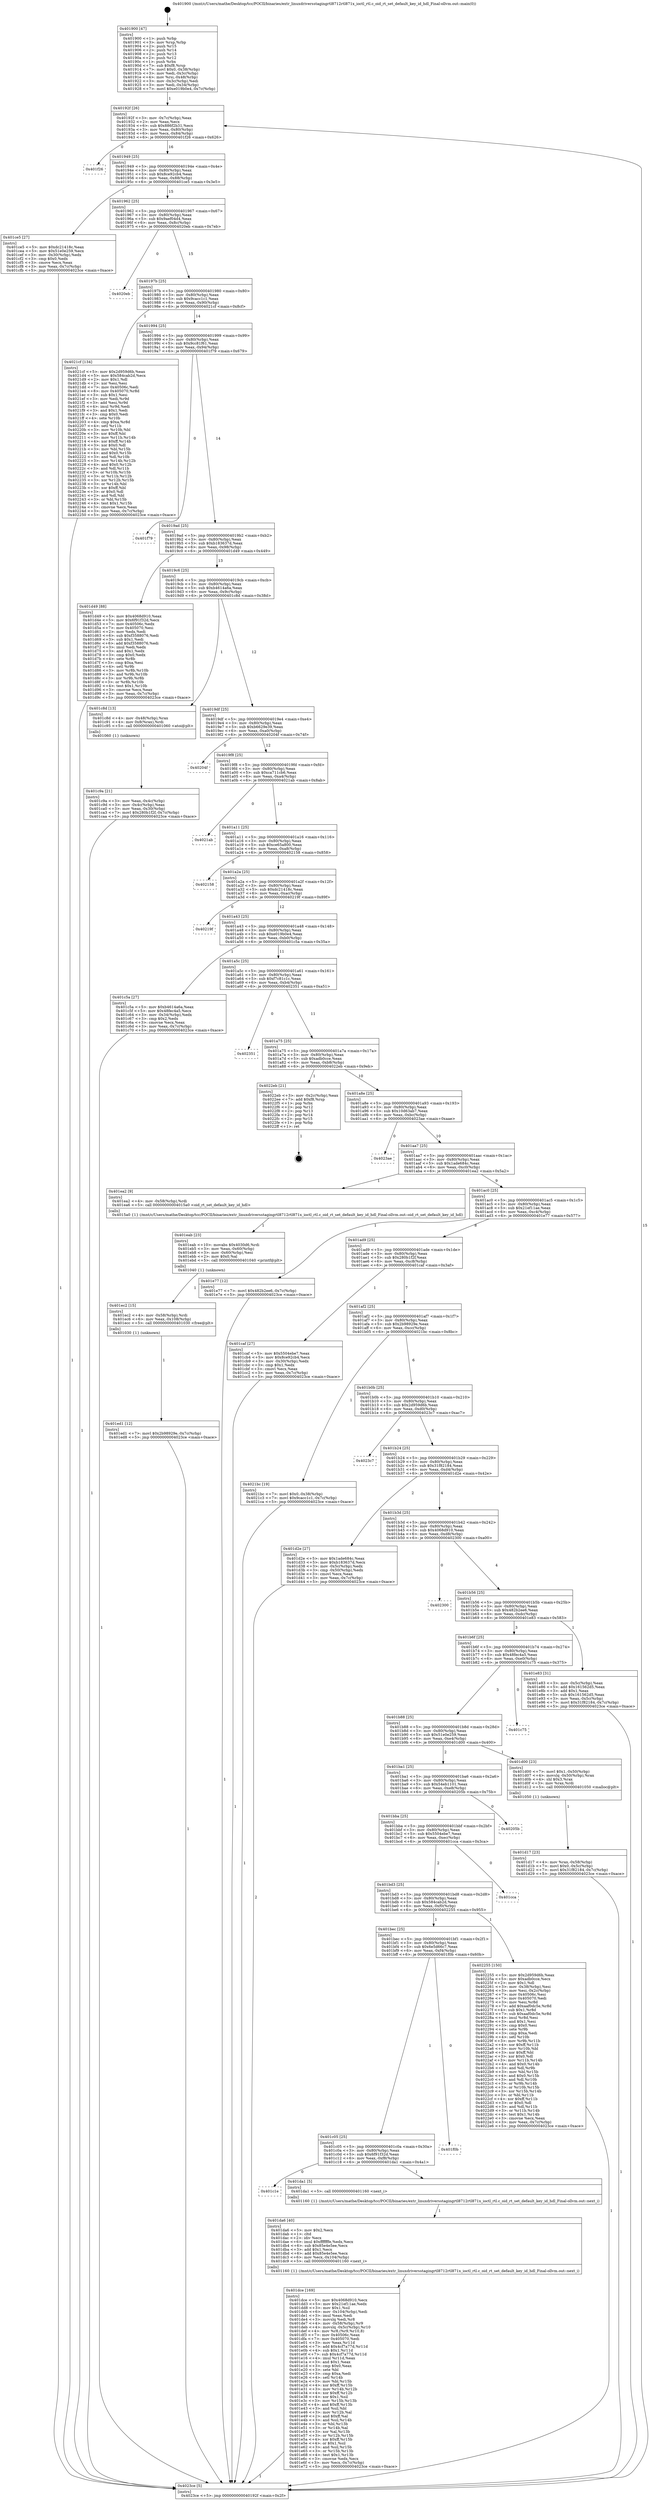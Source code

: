 digraph "0x401900" {
  label = "0x401900 (/mnt/c/Users/mathe/Desktop/tcc/POCII/binaries/extr_linuxdriversstagingrtl8712rtl871x_ioctl_rtl.c_oid_rt_set_default_key_id_hdl_Final-ollvm.out::main(0))"
  labelloc = "t"
  node[shape=record]

  Entry [label="",width=0.3,height=0.3,shape=circle,fillcolor=black,style=filled]
  "0x40192f" [label="{
     0x40192f [26]\l
     | [instrs]\l
     &nbsp;&nbsp;0x40192f \<+3\>: mov -0x7c(%rbp),%eax\l
     &nbsp;&nbsp;0x401932 \<+2\>: mov %eax,%ecx\l
     &nbsp;&nbsp;0x401934 \<+6\>: sub $0x886f2b31,%ecx\l
     &nbsp;&nbsp;0x40193a \<+3\>: mov %eax,-0x80(%rbp)\l
     &nbsp;&nbsp;0x40193d \<+6\>: mov %ecx,-0x84(%rbp)\l
     &nbsp;&nbsp;0x401943 \<+6\>: je 0000000000401f26 \<main+0x626\>\l
  }"]
  "0x401f26" [label="{
     0x401f26\l
  }", style=dashed]
  "0x401949" [label="{
     0x401949 [25]\l
     | [instrs]\l
     &nbsp;&nbsp;0x401949 \<+5\>: jmp 000000000040194e \<main+0x4e\>\l
     &nbsp;&nbsp;0x40194e \<+3\>: mov -0x80(%rbp),%eax\l
     &nbsp;&nbsp;0x401951 \<+5\>: sub $0x8ce92cb4,%eax\l
     &nbsp;&nbsp;0x401956 \<+6\>: mov %eax,-0x88(%rbp)\l
     &nbsp;&nbsp;0x40195c \<+6\>: je 0000000000401ce5 \<main+0x3e5\>\l
  }"]
  Exit [label="",width=0.3,height=0.3,shape=circle,fillcolor=black,style=filled,peripheries=2]
  "0x401ce5" [label="{
     0x401ce5 [27]\l
     | [instrs]\l
     &nbsp;&nbsp;0x401ce5 \<+5\>: mov $0xdc21418c,%eax\l
     &nbsp;&nbsp;0x401cea \<+5\>: mov $0x51e0e259,%ecx\l
     &nbsp;&nbsp;0x401cef \<+3\>: mov -0x30(%rbp),%edx\l
     &nbsp;&nbsp;0x401cf2 \<+3\>: cmp $0x0,%edx\l
     &nbsp;&nbsp;0x401cf5 \<+3\>: cmove %ecx,%eax\l
     &nbsp;&nbsp;0x401cf8 \<+3\>: mov %eax,-0x7c(%rbp)\l
     &nbsp;&nbsp;0x401cfb \<+5\>: jmp 00000000004023ce \<main+0xace\>\l
  }"]
  "0x401962" [label="{
     0x401962 [25]\l
     | [instrs]\l
     &nbsp;&nbsp;0x401962 \<+5\>: jmp 0000000000401967 \<main+0x67\>\l
     &nbsp;&nbsp;0x401967 \<+3\>: mov -0x80(%rbp),%eax\l
     &nbsp;&nbsp;0x40196a \<+5\>: sub $0x9aef04d4,%eax\l
     &nbsp;&nbsp;0x40196f \<+6\>: mov %eax,-0x8c(%rbp)\l
     &nbsp;&nbsp;0x401975 \<+6\>: je 00000000004020eb \<main+0x7eb\>\l
  }"]
  "0x401ed1" [label="{
     0x401ed1 [12]\l
     | [instrs]\l
     &nbsp;&nbsp;0x401ed1 \<+7\>: movl $0x2b98929e,-0x7c(%rbp)\l
     &nbsp;&nbsp;0x401ed8 \<+5\>: jmp 00000000004023ce \<main+0xace\>\l
  }"]
  "0x4020eb" [label="{
     0x4020eb\l
  }", style=dashed]
  "0x40197b" [label="{
     0x40197b [25]\l
     | [instrs]\l
     &nbsp;&nbsp;0x40197b \<+5\>: jmp 0000000000401980 \<main+0x80\>\l
     &nbsp;&nbsp;0x401980 \<+3\>: mov -0x80(%rbp),%eax\l
     &nbsp;&nbsp;0x401983 \<+5\>: sub $0x9cacc1c1,%eax\l
     &nbsp;&nbsp;0x401988 \<+6\>: mov %eax,-0x90(%rbp)\l
     &nbsp;&nbsp;0x40198e \<+6\>: je 00000000004021cf \<main+0x8cf\>\l
  }"]
  "0x401ec2" [label="{
     0x401ec2 [15]\l
     | [instrs]\l
     &nbsp;&nbsp;0x401ec2 \<+4\>: mov -0x58(%rbp),%rdi\l
     &nbsp;&nbsp;0x401ec6 \<+6\>: mov %eax,-0x108(%rbp)\l
     &nbsp;&nbsp;0x401ecc \<+5\>: call 0000000000401030 \<free@plt\>\l
     | [calls]\l
     &nbsp;&nbsp;0x401030 \{1\} (unknown)\l
  }"]
  "0x4021cf" [label="{
     0x4021cf [134]\l
     | [instrs]\l
     &nbsp;&nbsp;0x4021cf \<+5\>: mov $0x2d959d6b,%eax\l
     &nbsp;&nbsp;0x4021d4 \<+5\>: mov $0x584cab2d,%ecx\l
     &nbsp;&nbsp;0x4021d9 \<+2\>: mov $0x1,%dl\l
     &nbsp;&nbsp;0x4021db \<+2\>: xor %esi,%esi\l
     &nbsp;&nbsp;0x4021dd \<+7\>: mov 0x40506c,%edi\l
     &nbsp;&nbsp;0x4021e4 \<+8\>: mov 0x405070,%r8d\l
     &nbsp;&nbsp;0x4021ec \<+3\>: sub $0x1,%esi\l
     &nbsp;&nbsp;0x4021ef \<+3\>: mov %edi,%r9d\l
     &nbsp;&nbsp;0x4021f2 \<+3\>: add %esi,%r9d\l
     &nbsp;&nbsp;0x4021f5 \<+4\>: imul %r9d,%edi\l
     &nbsp;&nbsp;0x4021f9 \<+3\>: and $0x1,%edi\l
     &nbsp;&nbsp;0x4021fc \<+3\>: cmp $0x0,%edi\l
     &nbsp;&nbsp;0x4021ff \<+4\>: sete %r10b\l
     &nbsp;&nbsp;0x402203 \<+4\>: cmp $0xa,%r8d\l
     &nbsp;&nbsp;0x402207 \<+4\>: setl %r11b\l
     &nbsp;&nbsp;0x40220b \<+3\>: mov %r10b,%bl\l
     &nbsp;&nbsp;0x40220e \<+3\>: xor $0xff,%bl\l
     &nbsp;&nbsp;0x402211 \<+3\>: mov %r11b,%r14b\l
     &nbsp;&nbsp;0x402214 \<+4\>: xor $0xff,%r14b\l
     &nbsp;&nbsp;0x402218 \<+3\>: xor $0x0,%dl\l
     &nbsp;&nbsp;0x40221b \<+3\>: mov %bl,%r15b\l
     &nbsp;&nbsp;0x40221e \<+4\>: and $0x0,%r15b\l
     &nbsp;&nbsp;0x402222 \<+3\>: and %dl,%r10b\l
     &nbsp;&nbsp;0x402225 \<+3\>: mov %r14b,%r12b\l
     &nbsp;&nbsp;0x402228 \<+4\>: and $0x0,%r12b\l
     &nbsp;&nbsp;0x40222c \<+3\>: and %dl,%r11b\l
     &nbsp;&nbsp;0x40222f \<+3\>: or %r10b,%r15b\l
     &nbsp;&nbsp;0x402232 \<+3\>: or %r11b,%r12b\l
     &nbsp;&nbsp;0x402235 \<+3\>: xor %r12b,%r15b\l
     &nbsp;&nbsp;0x402238 \<+3\>: or %r14b,%bl\l
     &nbsp;&nbsp;0x40223b \<+3\>: xor $0xff,%bl\l
     &nbsp;&nbsp;0x40223e \<+3\>: or $0x0,%dl\l
     &nbsp;&nbsp;0x402241 \<+2\>: and %dl,%bl\l
     &nbsp;&nbsp;0x402243 \<+3\>: or %bl,%r15b\l
     &nbsp;&nbsp;0x402246 \<+4\>: test $0x1,%r15b\l
     &nbsp;&nbsp;0x40224a \<+3\>: cmovne %ecx,%eax\l
     &nbsp;&nbsp;0x40224d \<+3\>: mov %eax,-0x7c(%rbp)\l
     &nbsp;&nbsp;0x402250 \<+5\>: jmp 00000000004023ce \<main+0xace\>\l
  }"]
  "0x401994" [label="{
     0x401994 [25]\l
     | [instrs]\l
     &nbsp;&nbsp;0x401994 \<+5\>: jmp 0000000000401999 \<main+0x99\>\l
     &nbsp;&nbsp;0x401999 \<+3\>: mov -0x80(%rbp),%eax\l
     &nbsp;&nbsp;0x40199c \<+5\>: sub $0x9cc81f61,%eax\l
     &nbsp;&nbsp;0x4019a1 \<+6\>: mov %eax,-0x94(%rbp)\l
     &nbsp;&nbsp;0x4019a7 \<+6\>: je 0000000000401f79 \<main+0x679\>\l
  }"]
  "0x401eab" [label="{
     0x401eab [23]\l
     | [instrs]\l
     &nbsp;&nbsp;0x401eab \<+10\>: movabs $0x4030d6,%rdi\l
     &nbsp;&nbsp;0x401eb5 \<+3\>: mov %eax,-0x60(%rbp)\l
     &nbsp;&nbsp;0x401eb8 \<+3\>: mov -0x60(%rbp),%esi\l
     &nbsp;&nbsp;0x401ebb \<+2\>: mov $0x0,%al\l
     &nbsp;&nbsp;0x401ebd \<+5\>: call 0000000000401040 \<printf@plt\>\l
     | [calls]\l
     &nbsp;&nbsp;0x401040 \{1\} (unknown)\l
  }"]
  "0x401f79" [label="{
     0x401f79\l
  }", style=dashed]
  "0x4019ad" [label="{
     0x4019ad [25]\l
     | [instrs]\l
     &nbsp;&nbsp;0x4019ad \<+5\>: jmp 00000000004019b2 \<main+0xb2\>\l
     &nbsp;&nbsp;0x4019b2 \<+3\>: mov -0x80(%rbp),%eax\l
     &nbsp;&nbsp;0x4019b5 \<+5\>: sub $0xb183637d,%eax\l
     &nbsp;&nbsp;0x4019ba \<+6\>: mov %eax,-0x98(%rbp)\l
     &nbsp;&nbsp;0x4019c0 \<+6\>: je 0000000000401d49 \<main+0x449\>\l
  }"]
  "0x401dce" [label="{
     0x401dce [169]\l
     | [instrs]\l
     &nbsp;&nbsp;0x401dce \<+5\>: mov $0x4068d910,%ecx\l
     &nbsp;&nbsp;0x401dd3 \<+5\>: mov $0x21ef11ae,%edx\l
     &nbsp;&nbsp;0x401dd8 \<+3\>: mov $0x1,%sil\l
     &nbsp;&nbsp;0x401ddb \<+6\>: mov -0x104(%rbp),%edi\l
     &nbsp;&nbsp;0x401de1 \<+3\>: imul %eax,%edi\l
     &nbsp;&nbsp;0x401de4 \<+3\>: movslq %edi,%r8\l
     &nbsp;&nbsp;0x401de7 \<+4\>: mov -0x58(%rbp),%r9\l
     &nbsp;&nbsp;0x401deb \<+4\>: movslq -0x5c(%rbp),%r10\l
     &nbsp;&nbsp;0x401def \<+4\>: mov %r8,(%r9,%r10,8)\l
     &nbsp;&nbsp;0x401df3 \<+7\>: mov 0x40506c,%eax\l
     &nbsp;&nbsp;0x401dfa \<+7\>: mov 0x405070,%edi\l
     &nbsp;&nbsp;0x401e01 \<+3\>: mov %eax,%r11d\l
     &nbsp;&nbsp;0x401e04 \<+7\>: add $0x4cf7a77d,%r11d\l
     &nbsp;&nbsp;0x401e0b \<+4\>: sub $0x1,%r11d\l
     &nbsp;&nbsp;0x401e0f \<+7\>: sub $0x4cf7a77d,%r11d\l
     &nbsp;&nbsp;0x401e16 \<+4\>: imul %r11d,%eax\l
     &nbsp;&nbsp;0x401e1a \<+3\>: and $0x1,%eax\l
     &nbsp;&nbsp;0x401e1d \<+3\>: cmp $0x0,%eax\l
     &nbsp;&nbsp;0x401e20 \<+3\>: sete %bl\l
     &nbsp;&nbsp;0x401e23 \<+3\>: cmp $0xa,%edi\l
     &nbsp;&nbsp;0x401e26 \<+4\>: setl %r14b\l
     &nbsp;&nbsp;0x401e2a \<+3\>: mov %bl,%r15b\l
     &nbsp;&nbsp;0x401e2d \<+4\>: xor $0xff,%r15b\l
     &nbsp;&nbsp;0x401e31 \<+3\>: mov %r14b,%r12b\l
     &nbsp;&nbsp;0x401e34 \<+4\>: xor $0xff,%r12b\l
     &nbsp;&nbsp;0x401e38 \<+4\>: xor $0x1,%sil\l
     &nbsp;&nbsp;0x401e3c \<+3\>: mov %r15b,%r13b\l
     &nbsp;&nbsp;0x401e3f \<+4\>: and $0xff,%r13b\l
     &nbsp;&nbsp;0x401e43 \<+3\>: and %sil,%bl\l
     &nbsp;&nbsp;0x401e46 \<+3\>: mov %r12b,%al\l
     &nbsp;&nbsp;0x401e49 \<+2\>: and $0xff,%al\l
     &nbsp;&nbsp;0x401e4b \<+3\>: and %sil,%r14b\l
     &nbsp;&nbsp;0x401e4e \<+3\>: or %bl,%r13b\l
     &nbsp;&nbsp;0x401e51 \<+3\>: or %r14b,%al\l
     &nbsp;&nbsp;0x401e54 \<+3\>: xor %al,%r13b\l
     &nbsp;&nbsp;0x401e57 \<+3\>: or %r12b,%r15b\l
     &nbsp;&nbsp;0x401e5a \<+4\>: xor $0xff,%r15b\l
     &nbsp;&nbsp;0x401e5e \<+4\>: or $0x1,%sil\l
     &nbsp;&nbsp;0x401e62 \<+3\>: and %sil,%r15b\l
     &nbsp;&nbsp;0x401e65 \<+3\>: or %r15b,%r13b\l
     &nbsp;&nbsp;0x401e68 \<+4\>: test $0x1,%r13b\l
     &nbsp;&nbsp;0x401e6c \<+3\>: cmovne %edx,%ecx\l
     &nbsp;&nbsp;0x401e6f \<+3\>: mov %ecx,-0x7c(%rbp)\l
     &nbsp;&nbsp;0x401e72 \<+5\>: jmp 00000000004023ce \<main+0xace\>\l
  }"]
  "0x401d49" [label="{
     0x401d49 [88]\l
     | [instrs]\l
     &nbsp;&nbsp;0x401d49 \<+5\>: mov $0x4068d910,%eax\l
     &nbsp;&nbsp;0x401d4e \<+5\>: mov $0x6f91f32d,%ecx\l
     &nbsp;&nbsp;0x401d53 \<+7\>: mov 0x40506c,%edx\l
     &nbsp;&nbsp;0x401d5a \<+7\>: mov 0x405070,%esi\l
     &nbsp;&nbsp;0x401d61 \<+2\>: mov %edx,%edi\l
     &nbsp;&nbsp;0x401d63 \<+6\>: sub $0xf3588076,%edi\l
     &nbsp;&nbsp;0x401d69 \<+3\>: sub $0x1,%edi\l
     &nbsp;&nbsp;0x401d6c \<+6\>: add $0xf3588076,%edi\l
     &nbsp;&nbsp;0x401d72 \<+3\>: imul %edi,%edx\l
     &nbsp;&nbsp;0x401d75 \<+3\>: and $0x1,%edx\l
     &nbsp;&nbsp;0x401d78 \<+3\>: cmp $0x0,%edx\l
     &nbsp;&nbsp;0x401d7b \<+4\>: sete %r8b\l
     &nbsp;&nbsp;0x401d7f \<+3\>: cmp $0xa,%esi\l
     &nbsp;&nbsp;0x401d82 \<+4\>: setl %r9b\l
     &nbsp;&nbsp;0x401d86 \<+3\>: mov %r8b,%r10b\l
     &nbsp;&nbsp;0x401d89 \<+3\>: and %r9b,%r10b\l
     &nbsp;&nbsp;0x401d8c \<+3\>: xor %r9b,%r8b\l
     &nbsp;&nbsp;0x401d8f \<+3\>: or %r8b,%r10b\l
     &nbsp;&nbsp;0x401d92 \<+4\>: test $0x1,%r10b\l
     &nbsp;&nbsp;0x401d96 \<+3\>: cmovne %ecx,%eax\l
     &nbsp;&nbsp;0x401d99 \<+3\>: mov %eax,-0x7c(%rbp)\l
     &nbsp;&nbsp;0x401d9c \<+5\>: jmp 00000000004023ce \<main+0xace\>\l
  }"]
  "0x4019c6" [label="{
     0x4019c6 [25]\l
     | [instrs]\l
     &nbsp;&nbsp;0x4019c6 \<+5\>: jmp 00000000004019cb \<main+0xcb\>\l
     &nbsp;&nbsp;0x4019cb \<+3\>: mov -0x80(%rbp),%eax\l
     &nbsp;&nbsp;0x4019ce \<+5\>: sub $0xb4614a6a,%eax\l
     &nbsp;&nbsp;0x4019d3 \<+6\>: mov %eax,-0x9c(%rbp)\l
     &nbsp;&nbsp;0x4019d9 \<+6\>: je 0000000000401c8d \<main+0x38d\>\l
  }"]
  "0x401da6" [label="{
     0x401da6 [40]\l
     | [instrs]\l
     &nbsp;&nbsp;0x401da6 \<+5\>: mov $0x2,%ecx\l
     &nbsp;&nbsp;0x401dab \<+1\>: cltd\l
     &nbsp;&nbsp;0x401dac \<+2\>: idiv %ecx\l
     &nbsp;&nbsp;0x401dae \<+6\>: imul $0xfffffffe,%edx,%ecx\l
     &nbsp;&nbsp;0x401db4 \<+6\>: sub $0x85e4e5ee,%ecx\l
     &nbsp;&nbsp;0x401dba \<+3\>: add $0x1,%ecx\l
     &nbsp;&nbsp;0x401dbd \<+6\>: add $0x85e4e5ee,%ecx\l
     &nbsp;&nbsp;0x401dc3 \<+6\>: mov %ecx,-0x104(%rbp)\l
     &nbsp;&nbsp;0x401dc9 \<+5\>: call 0000000000401160 \<next_i\>\l
     | [calls]\l
     &nbsp;&nbsp;0x401160 \{1\} (/mnt/c/Users/mathe/Desktop/tcc/POCII/binaries/extr_linuxdriversstagingrtl8712rtl871x_ioctl_rtl.c_oid_rt_set_default_key_id_hdl_Final-ollvm.out::next_i)\l
  }"]
  "0x401c8d" [label="{
     0x401c8d [13]\l
     | [instrs]\l
     &nbsp;&nbsp;0x401c8d \<+4\>: mov -0x48(%rbp),%rax\l
     &nbsp;&nbsp;0x401c91 \<+4\>: mov 0x8(%rax),%rdi\l
     &nbsp;&nbsp;0x401c95 \<+5\>: call 0000000000401060 \<atoi@plt\>\l
     | [calls]\l
     &nbsp;&nbsp;0x401060 \{1\} (unknown)\l
  }"]
  "0x4019df" [label="{
     0x4019df [25]\l
     | [instrs]\l
     &nbsp;&nbsp;0x4019df \<+5\>: jmp 00000000004019e4 \<main+0xe4\>\l
     &nbsp;&nbsp;0x4019e4 \<+3\>: mov -0x80(%rbp),%eax\l
     &nbsp;&nbsp;0x4019e7 \<+5\>: sub $0xb6629e39,%eax\l
     &nbsp;&nbsp;0x4019ec \<+6\>: mov %eax,-0xa0(%rbp)\l
     &nbsp;&nbsp;0x4019f2 \<+6\>: je 000000000040204f \<main+0x74f\>\l
  }"]
  "0x401c1e" [label="{
     0x401c1e\l
  }", style=dashed]
  "0x40204f" [label="{
     0x40204f\l
  }", style=dashed]
  "0x4019f8" [label="{
     0x4019f8 [25]\l
     | [instrs]\l
     &nbsp;&nbsp;0x4019f8 \<+5\>: jmp 00000000004019fd \<main+0xfd\>\l
     &nbsp;&nbsp;0x4019fd \<+3\>: mov -0x80(%rbp),%eax\l
     &nbsp;&nbsp;0x401a00 \<+5\>: sub $0xca711cb6,%eax\l
     &nbsp;&nbsp;0x401a05 \<+6\>: mov %eax,-0xa4(%rbp)\l
     &nbsp;&nbsp;0x401a0b \<+6\>: je 00000000004021ab \<main+0x8ab\>\l
  }"]
  "0x401da1" [label="{
     0x401da1 [5]\l
     | [instrs]\l
     &nbsp;&nbsp;0x401da1 \<+5\>: call 0000000000401160 \<next_i\>\l
     | [calls]\l
     &nbsp;&nbsp;0x401160 \{1\} (/mnt/c/Users/mathe/Desktop/tcc/POCII/binaries/extr_linuxdriversstagingrtl8712rtl871x_ioctl_rtl.c_oid_rt_set_default_key_id_hdl_Final-ollvm.out::next_i)\l
  }"]
  "0x4021ab" [label="{
     0x4021ab\l
  }", style=dashed]
  "0x401a11" [label="{
     0x401a11 [25]\l
     | [instrs]\l
     &nbsp;&nbsp;0x401a11 \<+5\>: jmp 0000000000401a16 \<main+0x116\>\l
     &nbsp;&nbsp;0x401a16 \<+3\>: mov -0x80(%rbp),%eax\l
     &nbsp;&nbsp;0x401a19 \<+5\>: sub $0xce65a800,%eax\l
     &nbsp;&nbsp;0x401a1e \<+6\>: mov %eax,-0xa8(%rbp)\l
     &nbsp;&nbsp;0x401a24 \<+6\>: je 0000000000402158 \<main+0x858\>\l
  }"]
  "0x401c05" [label="{
     0x401c05 [25]\l
     | [instrs]\l
     &nbsp;&nbsp;0x401c05 \<+5\>: jmp 0000000000401c0a \<main+0x30a\>\l
     &nbsp;&nbsp;0x401c0a \<+3\>: mov -0x80(%rbp),%eax\l
     &nbsp;&nbsp;0x401c0d \<+5\>: sub $0x6f91f32d,%eax\l
     &nbsp;&nbsp;0x401c12 \<+6\>: mov %eax,-0xf8(%rbp)\l
     &nbsp;&nbsp;0x401c18 \<+6\>: je 0000000000401da1 \<main+0x4a1\>\l
  }"]
  "0x402158" [label="{
     0x402158\l
  }", style=dashed]
  "0x401a2a" [label="{
     0x401a2a [25]\l
     | [instrs]\l
     &nbsp;&nbsp;0x401a2a \<+5\>: jmp 0000000000401a2f \<main+0x12f\>\l
     &nbsp;&nbsp;0x401a2f \<+3\>: mov -0x80(%rbp),%eax\l
     &nbsp;&nbsp;0x401a32 \<+5\>: sub $0xdc21418c,%eax\l
     &nbsp;&nbsp;0x401a37 \<+6\>: mov %eax,-0xac(%rbp)\l
     &nbsp;&nbsp;0x401a3d \<+6\>: je 000000000040219f \<main+0x89f\>\l
  }"]
  "0x401f0b" [label="{
     0x401f0b\l
  }", style=dashed]
  "0x40219f" [label="{
     0x40219f\l
  }", style=dashed]
  "0x401a43" [label="{
     0x401a43 [25]\l
     | [instrs]\l
     &nbsp;&nbsp;0x401a43 \<+5\>: jmp 0000000000401a48 \<main+0x148\>\l
     &nbsp;&nbsp;0x401a48 \<+3\>: mov -0x80(%rbp),%eax\l
     &nbsp;&nbsp;0x401a4b \<+5\>: sub $0xe019b0e4,%eax\l
     &nbsp;&nbsp;0x401a50 \<+6\>: mov %eax,-0xb0(%rbp)\l
     &nbsp;&nbsp;0x401a56 \<+6\>: je 0000000000401c5a \<main+0x35a\>\l
  }"]
  "0x401bec" [label="{
     0x401bec [25]\l
     | [instrs]\l
     &nbsp;&nbsp;0x401bec \<+5\>: jmp 0000000000401bf1 \<main+0x2f1\>\l
     &nbsp;&nbsp;0x401bf1 \<+3\>: mov -0x80(%rbp),%eax\l
     &nbsp;&nbsp;0x401bf4 \<+5\>: sub $0x6e5d66c7,%eax\l
     &nbsp;&nbsp;0x401bf9 \<+6\>: mov %eax,-0xf4(%rbp)\l
     &nbsp;&nbsp;0x401bff \<+6\>: je 0000000000401f0b \<main+0x60b\>\l
  }"]
  "0x401c5a" [label="{
     0x401c5a [27]\l
     | [instrs]\l
     &nbsp;&nbsp;0x401c5a \<+5\>: mov $0xb4614a6a,%eax\l
     &nbsp;&nbsp;0x401c5f \<+5\>: mov $0x48fec4a5,%ecx\l
     &nbsp;&nbsp;0x401c64 \<+3\>: mov -0x34(%rbp),%edx\l
     &nbsp;&nbsp;0x401c67 \<+3\>: cmp $0x2,%edx\l
     &nbsp;&nbsp;0x401c6a \<+3\>: cmovne %ecx,%eax\l
     &nbsp;&nbsp;0x401c6d \<+3\>: mov %eax,-0x7c(%rbp)\l
     &nbsp;&nbsp;0x401c70 \<+5\>: jmp 00000000004023ce \<main+0xace\>\l
  }"]
  "0x401a5c" [label="{
     0x401a5c [25]\l
     | [instrs]\l
     &nbsp;&nbsp;0x401a5c \<+5\>: jmp 0000000000401a61 \<main+0x161\>\l
     &nbsp;&nbsp;0x401a61 \<+3\>: mov -0x80(%rbp),%eax\l
     &nbsp;&nbsp;0x401a64 \<+5\>: sub $0xf7c81c1c,%eax\l
     &nbsp;&nbsp;0x401a69 \<+6\>: mov %eax,-0xb4(%rbp)\l
     &nbsp;&nbsp;0x401a6f \<+6\>: je 0000000000402351 \<main+0xa51\>\l
  }"]
  "0x4023ce" [label="{
     0x4023ce [5]\l
     | [instrs]\l
     &nbsp;&nbsp;0x4023ce \<+5\>: jmp 000000000040192f \<main+0x2f\>\l
  }"]
  "0x401900" [label="{
     0x401900 [47]\l
     | [instrs]\l
     &nbsp;&nbsp;0x401900 \<+1\>: push %rbp\l
     &nbsp;&nbsp;0x401901 \<+3\>: mov %rsp,%rbp\l
     &nbsp;&nbsp;0x401904 \<+2\>: push %r15\l
     &nbsp;&nbsp;0x401906 \<+2\>: push %r14\l
     &nbsp;&nbsp;0x401908 \<+2\>: push %r13\l
     &nbsp;&nbsp;0x40190a \<+2\>: push %r12\l
     &nbsp;&nbsp;0x40190c \<+1\>: push %rbx\l
     &nbsp;&nbsp;0x40190d \<+7\>: sub $0xf8,%rsp\l
     &nbsp;&nbsp;0x401914 \<+7\>: movl $0x0,-0x38(%rbp)\l
     &nbsp;&nbsp;0x40191b \<+3\>: mov %edi,-0x3c(%rbp)\l
     &nbsp;&nbsp;0x40191e \<+4\>: mov %rsi,-0x48(%rbp)\l
     &nbsp;&nbsp;0x401922 \<+3\>: mov -0x3c(%rbp),%edi\l
     &nbsp;&nbsp;0x401925 \<+3\>: mov %edi,-0x34(%rbp)\l
     &nbsp;&nbsp;0x401928 \<+7\>: movl $0xe019b0e4,-0x7c(%rbp)\l
  }"]
  "0x401c9a" [label="{
     0x401c9a [21]\l
     | [instrs]\l
     &nbsp;&nbsp;0x401c9a \<+3\>: mov %eax,-0x4c(%rbp)\l
     &nbsp;&nbsp;0x401c9d \<+3\>: mov -0x4c(%rbp),%eax\l
     &nbsp;&nbsp;0x401ca0 \<+3\>: mov %eax,-0x30(%rbp)\l
     &nbsp;&nbsp;0x401ca3 \<+7\>: movl $0x280b1f2f,-0x7c(%rbp)\l
     &nbsp;&nbsp;0x401caa \<+5\>: jmp 00000000004023ce \<main+0xace\>\l
  }"]
  "0x402255" [label="{
     0x402255 [150]\l
     | [instrs]\l
     &nbsp;&nbsp;0x402255 \<+5\>: mov $0x2d959d6b,%eax\l
     &nbsp;&nbsp;0x40225a \<+5\>: mov $0xadb0cce,%ecx\l
     &nbsp;&nbsp;0x40225f \<+2\>: mov $0x1,%dl\l
     &nbsp;&nbsp;0x402261 \<+3\>: mov -0x38(%rbp),%esi\l
     &nbsp;&nbsp;0x402264 \<+3\>: mov %esi,-0x2c(%rbp)\l
     &nbsp;&nbsp;0x402267 \<+7\>: mov 0x40506c,%esi\l
     &nbsp;&nbsp;0x40226e \<+7\>: mov 0x405070,%edi\l
     &nbsp;&nbsp;0x402275 \<+3\>: mov %esi,%r8d\l
     &nbsp;&nbsp;0x402278 \<+7\>: add $0xaaf0dc5e,%r8d\l
     &nbsp;&nbsp;0x40227f \<+4\>: sub $0x1,%r8d\l
     &nbsp;&nbsp;0x402283 \<+7\>: sub $0xaaf0dc5e,%r8d\l
     &nbsp;&nbsp;0x40228a \<+4\>: imul %r8d,%esi\l
     &nbsp;&nbsp;0x40228e \<+3\>: and $0x1,%esi\l
     &nbsp;&nbsp;0x402291 \<+3\>: cmp $0x0,%esi\l
     &nbsp;&nbsp;0x402294 \<+4\>: sete %r9b\l
     &nbsp;&nbsp;0x402298 \<+3\>: cmp $0xa,%edi\l
     &nbsp;&nbsp;0x40229b \<+4\>: setl %r10b\l
     &nbsp;&nbsp;0x40229f \<+3\>: mov %r9b,%r11b\l
     &nbsp;&nbsp;0x4022a2 \<+4\>: xor $0xff,%r11b\l
     &nbsp;&nbsp;0x4022a6 \<+3\>: mov %r10b,%bl\l
     &nbsp;&nbsp;0x4022a9 \<+3\>: xor $0xff,%bl\l
     &nbsp;&nbsp;0x4022ac \<+3\>: xor $0x0,%dl\l
     &nbsp;&nbsp;0x4022af \<+3\>: mov %r11b,%r14b\l
     &nbsp;&nbsp;0x4022b2 \<+4\>: and $0x0,%r14b\l
     &nbsp;&nbsp;0x4022b6 \<+3\>: and %dl,%r9b\l
     &nbsp;&nbsp;0x4022b9 \<+3\>: mov %bl,%r15b\l
     &nbsp;&nbsp;0x4022bc \<+4\>: and $0x0,%r15b\l
     &nbsp;&nbsp;0x4022c0 \<+3\>: and %dl,%r10b\l
     &nbsp;&nbsp;0x4022c3 \<+3\>: or %r9b,%r14b\l
     &nbsp;&nbsp;0x4022c6 \<+3\>: or %r10b,%r15b\l
     &nbsp;&nbsp;0x4022c9 \<+3\>: xor %r15b,%r14b\l
     &nbsp;&nbsp;0x4022cc \<+3\>: or %bl,%r11b\l
     &nbsp;&nbsp;0x4022cf \<+4\>: xor $0xff,%r11b\l
     &nbsp;&nbsp;0x4022d3 \<+3\>: or $0x0,%dl\l
     &nbsp;&nbsp;0x4022d6 \<+3\>: and %dl,%r11b\l
     &nbsp;&nbsp;0x4022d9 \<+3\>: or %r11b,%r14b\l
     &nbsp;&nbsp;0x4022dc \<+4\>: test $0x1,%r14b\l
     &nbsp;&nbsp;0x4022e0 \<+3\>: cmovne %ecx,%eax\l
     &nbsp;&nbsp;0x4022e3 \<+3\>: mov %eax,-0x7c(%rbp)\l
     &nbsp;&nbsp;0x4022e6 \<+5\>: jmp 00000000004023ce \<main+0xace\>\l
  }"]
  "0x402351" [label="{
     0x402351\l
  }", style=dashed]
  "0x401a75" [label="{
     0x401a75 [25]\l
     | [instrs]\l
     &nbsp;&nbsp;0x401a75 \<+5\>: jmp 0000000000401a7a \<main+0x17a\>\l
     &nbsp;&nbsp;0x401a7a \<+3\>: mov -0x80(%rbp),%eax\l
     &nbsp;&nbsp;0x401a7d \<+5\>: sub $0xadb0cce,%eax\l
     &nbsp;&nbsp;0x401a82 \<+6\>: mov %eax,-0xb8(%rbp)\l
     &nbsp;&nbsp;0x401a88 \<+6\>: je 00000000004022eb \<main+0x9eb\>\l
  }"]
  "0x401bd3" [label="{
     0x401bd3 [25]\l
     | [instrs]\l
     &nbsp;&nbsp;0x401bd3 \<+5\>: jmp 0000000000401bd8 \<main+0x2d8\>\l
     &nbsp;&nbsp;0x401bd8 \<+3\>: mov -0x80(%rbp),%eax\l
     &nbsp;&nbsp;0x401bdb \<+5\>: sub $0x584cab2d,%eax\l
     &nbsp;&nbsp;0x401be0 \<+6\>: mov %eax,-0xf0(%rbp)\l
     &nbsp;&nbsp;0x401be6 \<+6\>: je 0000000000402255 \<main+0x955\>\l
  }"]
  "0x4022eb" [label="{
     0x4022eb [21]\l
     | [instrs]\l
     &nbsp;&nbsp;0x4022eb \<+3\>: mov -0x2c(%rbp),%eax\l
     &nbsp;&nbsp;0x4022ee \<+7\>: add $0xf8,%rsp\l
     &nbsp;&nbsp;0x4022f5 \<+1\>: pop %rbx\l
     &nbsp;&nbsp;0x4022f6 \<+2\>: pop %r12\l
     &nbsp;&nbsp;0x4022f8 \<+2\>: pop %r13\l
     &nbsp;&nbsp;0x4022fa \<+2\>: pop %r14\l
     &nbsp;&nbsp;0x4022fc \<+2\>: pop %r15\l
     &nbsp;&nbsp;0x4022fe \<+1\>: pop %rbp\l
     &nbsp;&nbsp;0x4022ff \<+1\>: ret\l
  }"]
  "0x401a8e" [label="{
     0x401a8e [25]\l
     | [instrs]\l
     &nbsp;&nbsp;0x401a8e \<+5\>: jmp 0000000000401a93 \<main+0x193\>\l
     &nbsp;&nbsp;0x401a93 \<+3\>: mov -0x80(%rbp),%eax\l
     &nbsp;&nbsp;0x401a96 \<+5\>: sub $0x10d63ab7,%eax\l
     &nbsp;&nbsp;0x401a9b \<+6\>: mov %eax,-0xbc(%rbp)\l
     &nbsp;&nbsp;0x401aa1 \<+6\>: je 00000000004023ae \<main+0xaae\>\l
  }"]
  "0x401cca" [label="{
     0x401cca\l
  }", style=dashed]
  "0x4023ae" [label="{
     0x4023ae\l
  }", style=dashed]
  "0x401aa7" [label="{
     0x401aa7 [25]\l
     | [instrs]\l
     &nbsp;&nbsp;0x401aa7 \<+5\>: jmp 0000000000401aac \<main+0x1ac\>\l
     &nbsp;&nbsp;0x401aac \<+3\>: mov -0x80(%rbp),%eax\l
     &nbsp;&nbsp;0x401aaf \<+5\>: sub $0x1ade684c,%eax\l
     &nbsp;&nbsp;0x401ab4 \<+6\>: mov %eax,-0xc0(%rbp)\l
     &nbsp;&nbsp;0x401aba \<+6\>: je 0000000000401ea2 \<main+0x5a2\>\l
  }"]
  "0x401bba" [label="{
     0x401bba [25]\l
     | [instrs]\l
     &nbsp;&nbsp;0x401bba \<+5\>: jmp 0000000000401bbf \<main+0x2bf\>\l
     &nbsp;&nbsp;0x401bbf \<+3\>: mov -0x80(%rbp),%eax\l
     &nbsp;&nbsp;0x401bc2 \<+5\>: sub $0x5504ebe7,%eax\l
     &nbsp;&nbsp;0x401bc7 \<+6\>: mov %eax,-0xec(%rbp)\l
     &nbsp;&nbsp;0x401bcd \<+6\>: je 0000000000401cca \<main+0x3ca\>\l
  }"]
  "0x401ea2" [label="{
     0x401ea2 [9]\l
     | [instrs]\l
     &nbsp;&nbsp;0x401ea2 \<+4\>: mov -0x58(%rbp),%rdi\l
     &nbsp;&nbsp;0x401ea6 \<+5\>: call 00000000004015a0 \<oid_rt_set_default_key_id_hdl\>\l
     | [calls]\l
     &nbsp;&nbsp;0x4015a0 \{1\} (/mnt/c/Users/mathe/Desktop/tcc/POCII/binaries/extr_linuxdriversstagingrtl8712rtl871x_ioctl_rtl.c_oid_rt_set_default_key_id_hdl_Final-ollvm.out::oid_rt_set_default_key_id_hdl)\l
  }"]
  "0x401ac0" [label="{
     0x401ac0 [25]\l
     | [instrs]\l
     &nbsp;&nbsp;0x401ac0 \<+5\>: jmp 0000000000401ac5 \<main+0x1c5\>\l
     &nbsp;&nbsp;0x401ac5 \<+3\>: mov -0x80(%rbp),%eax\l
     &nbsp;&nbsp;0x401ac8 \<+5\>: sub $0x21ef11ae,%eax\l
     &nbsp;&nbsp;0x401acd \<+6\>: mov %eax,-0xc4(%rbp)\l
     &nbsp;&nbsp;0x401ad3 \<+6\>: je 0000000000401e77 \<main+0x577\>\l
  }"]
  "0x40205b" [label="{
     0x40205b\l
  }", style=dashed]
  "0x401e77" [label="{
     0x401e77 [12]\l
     | [instrs]\l
     &nbsp;&nbsp;0x401e77 \<+7\>: movl $0x482b2ee6,-0x7c(%rbp)\l
     &nbsp;&nbsp;0x401e7e \<+5\>: jmp 00000000004023ce \<main+0xace\>\l
  }"]
  "0x401ad9" [label="{
     0x401ad9 [25]\l
     | [instrs]\l
     &nbsp;&nbsp;0x401ad9 \<+5\>: jmp 0000000000401ade \<main+0x1de\>\l
     &nbsp;&nbsp;0x401ade \<+3\>: mov -0x80(%rbp),%eax\l
     &nbsp;&nbsp;0x401ae1 \<+5\>: sub $0x280b1f2f,%eax\l
     &nbsp;&nbsp;0x401ae6 \<+6\>: mov %eax,-0xc8(%rbp)\l
     &nbsp;&nbsp;0x401aec \<+6\>: je 0000000000401caf \<main+0x3af\>\l
  }"]
  "0x401d17" [label="{
     0x401d17 [23]\l
     | [instrs]\l
     &nbsp;&nbsp;0x401d17 \<+4\>: mov %rax,-0x58(%rbp)\l
     &nbsp;&nbsp;0x401d1b \<+7\>: movl $0x0,-0x5c(%rbp)\l
     &nbsp;&nbsp;0x401d22 \<+7\>: movl $0x31f82184,-0x7c(%rbp)\l
     &nbsp;&nbsp;0x401d29 \<+5\>: jmp 00000000004023ce \<main+0xace\>\l
  }"]
  "0x401caf" [label="{
     0x401caf [27]\l
     | [instrs]\l
     &nbsp;&nbsp;0x401caf \<+5\>: mov $0x5504ebe7,%eax\l
     &nbsp;&nbsp;0x401cb4 \<+5\>: mov $0x8ce92cb4,%ecx\l
     &nbsp;&nbsp;0x401cb9 \<+3\>: mov -0x30(%rbp),%edx\l
     &nbsp;&nbsp;0x401cbc \<+3\>: cmp $0x1,%edx\l
     &nbsp;&nbsp;0x401cbf \<+3\>: cmovl %ecx,%eax\l
     &nbsp;&nbsp;0x401cc2 \<+3\>: mov %eax,-0x7c(%rbp)\l
     &nbsp;&nbsp;0x401cc5 \<+5\>: jmp 00000000004023ce \<main+0xace\>\l
  }"]
  "0x401af2" [label="{
     0x401af2 [25]\l
     | [instrs]\l
     &nbsp;&nbsp;0x401af2 \<+5\>: jmp 0000000000401af7 \<main+0x1f7\>\l
     &nbsp;&nbsp;0x401af7 \<+3\>: mov -0x80(%rbp),%eax\l
     &nbsp;&nbsp;0x401afa \<+5\>: sub $0x2b98929e,%eax\l
     &nbsp;&nbsp;0x401aff \<+6\>: mov %eax,-0xcc(%rbp)\l
     &nbsp;&nbsp;0x401b05 \<+6\>: je 00000000004021bc \<main+0x8bc\>\l
  }"]
  "0x401ba1" [label="{
     0x401ba1 [25]\l
     | [instrs]\l
     &nbsp;&nbsp;0x401ba1 \<+5\>: jmp 0000000000401ba6 \<main+0x2a6\>\l
     &nbsp;&nbsp;0x401ba6 \<+3\>: mov -0x80(%rbp),%eax\l
     &nbsp;&nbsp;0x401ba9 \<+5\>: sub $0x54eb1101,%eax\l
     &nbsp;&nbsp;0x401bae \<+6\>: mov %eax,-0xe8(%rbp)\l
     &nbsp;&nbsp;0x401bb4 \<+6\>: je 000000000040205b \<main+0x75b\>\l
  }"]
  "0x4021bc" [label="{
     0x4021bc [19]\l
     | [instrs]\l
     &nbsp;&nbsp;0x4021bc \<+7\>: movl $0x0,-0x38(%rbp)\l
     &nbsp;&nbsp;0x4021c3 \<+7\>: movl $0x9cacc1c1,-0x7c(%rbp)\l
     &nbsp;&nbsp;0x4021ca \<+5\>: jmp 00000000004023ce \<main+0xace\>\l
  }"]
  "0x401b0b" [label="{
     0x401b0b [25]\l
     | [instrs]\l
     &nbsp;&nbsp;0x401b0b \<+5\>: jmp 0000000000401b10 \<main+0x210\>\l
     &nbsp;&nbsp;0x401b10 \<+3\>: mov -0x80(%rbp),%eax\l
     &nbsp;&nbsp;0x401b13 \<+5\>: sub $0x2d959d6b,%eax\l
     &nbsp;&nbsp;0x401b18 \<+6\>: mov %eax,-0xd0(%rbp)\l
     &nbsp;&nbsp;0x401b1e \<+6\>: je 00000000004023c7 \<main+0xac7\>\l
  }"]
  "0x401d00" [label="{
     0x401d00 [23]\l
     | [instrs]\l
     &nbsp;&nbsp;0x401d00 \<+7\>: movl $0x1,-0x50(%rbp)\l
     &nbsp;&nbsp;0x401d07 \<+4\>: movslq -0x50(%rbp),%rax\l
     &nbsp;&nbsp;0x401d0b \<+4\>: shl $0x3,%rax\l
     &nbsp;&nbsp;0x401d0f \<+3\>: mov %rax,%rdi\l
     &nbsp;&nbsp;0x401d12 \<+5\>: call 0000000000401050 \<malloc@plt\>\l
     | [calls]\l
     &nbsp;&nbsp;0x401050 \{1\} (unknown)\l
  }"]
  "0x4023c7" [label="{
     0x4023c7\l
  }", style=dashed]
  "0x401b24" [label="{
     0x401b24 [25]\l
     | [instrs]\l
     &nbsp;&nbsp;0x401b24 \<+5\>: jmp 0000000000401b29 \<main+0x229\>\l
     &nbsp;&nbsp;0x401b29 \<+3\>: mov -0x80(%rbp),%eax\l
     &nbsp;&nbsp;0x401b2c \<+5\>: sub $0x31f82184,%eax\l
     &nbsp;&nbsp;0x401b31 \<+6\>: mov %eax,-0xd4(%rbp)\l
     &nbsp;&nbsp;0x401b37 \<+6\>: je 0000000000401d2e \<main+0x42e\>\l
  }"]
  "0x401b88" [label="{
     0x401b88 [25]\l
     | [instrs]\l
     &nbsp;&nbsp;0x401b88 \<+5\>: jmp 0000000000401b8d \<main+0x28d\>\l
     &nbsp;&nbsp;0x401b8d \<+3\>: mov -0x80(%rbp),%eax\l
     &nbsp;&nbsp;0x401b90 \<+5\>: sub $0x51e0e259,%eax\l
     &nbsp;&nbsp;0x401b95 \<+6\>: mov %eax,-0xe4(%rbp)\l
     &nbsp;&nbsp;0x401b9b \<+6\>: je 0000000000401d00 \<main+0x400\>\l
  }"]
  "0x401d2e" [label="{
     0x401d2e [27]\l
     | [instrs]\l
     &nbsp;&nbsp;0x401d2e \<+5\>: mov $0x1ade684c,%eax\l
     &nbsp;&nbsp;0x401d33 \<+5\>: mov $0xb183637d,%ecx\l
     &nbsp;&nbsp;0x401d38 \<+3\>: mov -0x5c(%rbp),%edx\l
     &nbsp;&nbsp;0x401d3b \<+3\>: cmp -0x50(%rbp),%edx\l
     &nbsp;&nbsp;0x401d3e \<+3\>: cmovl %ecx,%eax\l
     &nbsp;&nbsp;0x401d41 \<+3\>: mov %eax,-0x7c(%rbp)\l
     &nbsp;&nbsp;0x401d44 \<+5\>: jmp 00000000004023ce \<main+0xace\>\l
  }"]
  "0x401b3d" [label="{
     0x401b3d [25]\l
     | [instrs]\l
     &nbsp;&nbsp;0x401b3d \<+5\>: jmp 0000000000401b42 \<main+0x242\>\l
     &nbsp;&nbsp;0x401b42 \<+3\>: mov -0x80(%rbp),%eax\l
     &nbsp;&nbsp;0x401b45 \<+5\>: sub $0x4068d910,%eax\l
     &nbsp;&nbsp;0x401b4a \<+6\>: mov %eax,-0xd8(%rbp)\l
     &nbsp;&nbsp;0x401b50 \<+6\>: je 0000000000402300 \<main+0xa00\>\l
  }"]
  "0x401c75" [label="{
     0x401c75\l
  }", style=dashed]
  "0x402300" [label="{
     0x402300\l
  }", style=dashed]
  "0x401b56" [label="{
     0x401b56 [25]\l
     | [instrs]\l
     &nbsp;&nbsp;0x401b56 \<+5\>: jmp 0000000000401b5b \<main+0x25b\>\l
     &nbsp;&nbsp;0x401b5b \<+3\>: mov -0x80(%rbp),%eax\l
     &nbsp;&nbsp;0x401b5e \<+5\>: sub $0x482b2ee6,%eax\l
     &nbsp;&nbsp;0x401b63 \<+6\>: mov %eax,-0xdc(%rbp)\l
     &nbsp;&nbsp;0x401b69 \<+6\>: je 0000000000401e83 \<main+0x583\>\l
  }"]
  "0x401b6f" [label="{
     0x401b6f [25]\l
     | [instrs]\l
     &nbsp;&nbsp;0x401b6f \<+5\>: jmp 0000000000401b74 \<main+0x274\>\l
     &nbsp;&nbsp;0x401b74 \<+3\>: mov -0x80(%rbp),%eax\l
     &nbsp;&nbsp;0x401b77 \<+5\>: sub $0x48fec4a5,%eax\l
     &nbsp;&nbsp;0x401b7c \<+6\>: mov %eax,-0xe0(%rbp)\l
     &nbsp;&nbsp;0x401b82 \<+6\>: je 0000000000401c75 \<main+0x375\>\l
  }"]
  "0x401e83" [label="{
     0x401e83 [31]\l
     | [instrs]\l
     &nbsp;&nbsp;0x401e83 \<+3\>: mov -0x5c(%rbp),%eax\l
     &nbsp;&nbsp;0x401e86 \<+5\>: add $0x161562d5,%eax\l
     &nbsp;&nbsp;0x401e8b \<+3\>: add $0x1,%eax\l
     &nbsp;&nbsp;0x401e8e \<+5\>: sub $0x161562d5,%eax\l
     &nbsp;&nbsp;0x401e93 \<+3\>: mov %eax,-0x5c(%rbp)\l
     &nbsp;&nbsp;0x401e96 \<+7\>: movl $0x31f82184,-0x7c(%rbp)\l
     &nbsp;&nbsp;0x401e9d \<+5\>: jmp 00000000004023ce \<main+0xace\>\l
  }"]
  Entry -> "0x401900" [label=" 1"]
  "0x40192f" -> "0x401f26" [label=" 0"]
  "0x40192f" -> "0x401949" [label=" 16"]
  "0x4022eb" -> Exit [label=" 1"]
  "0x401949" -> "0x401ce5" [label=" 1"]
  "0x401949" -> "0x401962" [label=" 15"]
  "0x402255" -> "0x4023ce" [label=" 1"]
  "0x401962" -> "0x4020eb" [label=" 0"]
  "0x401962" -> "0x40197b" [label=" 15"]
  "0x4021cf" -> "0x4023ce" [label=" 1"]
  "0x40197b" -> "0x4021cf" [label=" 1"]
  "0x40197b" -> "0x401994" [label=" 14"]
  "0x4021bc" -> "0x4023ce" [label=" 1"]
  "0x401994" -> "0x401f79" [label=" 0"]
  "0x401994" -> "0x4019ad" [label=" 14"]
  "0x401ed1" -> "0x4023ce" [label=" 1"]
  "0x4019ad" -> "0x401d49" [label=" 1"]
  "0x4019ad" -> "0x4019c6" [label=" 13"]
  "0x401ec2" -> "0x401ed1" [label=" 1"]
  "0x4019c6" -> "0x401c8d" [label=" 1"]
  "0x4019c6" -> "0x4019df" [label=" 12"]
  "0x401eab" -> "0x401ec2" [label=" 1"]
  "0x4019df" -> "0x40204f" [label=" 0"]
  "0x4019df" -> "0x4019f8" [label=" 12"]
  "0x401ea2" -> "0x401eab" [label=" 1"]
  "0x4019f8" -> "0x4021ab" [label=" 0"]
  "0x4019f8" -> "0x401a11" [label=" 12"]
  "0x401e83" -> "0x4023ce" [label=" 1"]
  "0x401a11" -> "0x402158" [label=" 0"]
  "0x401a11" -> "0x401a2a" [label=" 12"]
  "0x401dce" -> "0x4023ce" [label=" 1"]
  "0x401a2a" -> "0x40219f" [label=" 0"]
  "0x401a2a" -> "0x401a43" [label=" 12"]
  "0x401da6" -> "0x401dce" [label=" 1"]
  "0x401a43" -> "0x401c5a" [label=" 1"]
  "0x401a43" -> "0x401a5c" [label=" 11"]
  "0x401c5a" -> "0x4023ce" [label=" 1"]
  "0x401900" -> "0x40192f" [label=" 1"]
  "0x4023ce" -> "0x40192f" [label=" 15"]
  "0x401c8d" -> "0x401c9a" [label=" 1"]
  "0x401c9a" -> "0x4023ce" [label=" 1"]
  "0x401c05" -> "0x401c1e" [label=" 0"]
  "0x401a5c" -> "0x402351" [label=" 0"]
  "0x401a5c" -> "0x401a75" [label=" 11"]
  "0x401c05" -> "0x401da1" [label=" 1"]
  "0x401a75" -> "0x4022eb" [label=" 1"]
  "0x401a75" -> "0x401a8e" [label=" 10"]
  "0x401bec" -> "0x401c05" [label=" 1"]
  "0x401a8e" -> "0x4023ae" [label=" 0"]
  "0x401a8e" -> "0x401aa7" [label=" 10"]
  "0x401bec" -> "0x401f0b" [label=" 0"]
  "0x401aa7" -> "0x401ea2" [label=" 1"]
  "0x401aa7" -> "0x401ac0" [label=" 9"]
  "0x401bd3" -> "0x401bec" [label=" 1"]
  "0x401ac0" -> "0x401e77" [label=" 1"]
  "0x401ac0" -> "0x401ad9" [label=" 8"]
  "0x401bd3" -> "0x402255" [label=" 1"]
  "0x401ad9" -> "0x401caf" [label=" 1"]
  "0x401ad9" -> "0x401af2" [label=" 7"]
  "0x401caf" -> "0x4023ce" [label=" 1"]
  "0x401ce5" -> "0x4023ce" [label=" 1"]
  "0x401bba" -> "0x401bd3" [label=" 2"]
  "0x401af2" -> "0x4021bc" [label=" 1"]
  "0x401af2" -> "0x401b0b" [label=" 6"]
  "0x401bba" -> "0x401cca" [label=" 0"]
  "0x401b0b" -> "0x4023c7" [label=" 0"]
  "0x401b0b" -> "0x401b24" [label=" 6"]
  "0x401da1" -> "0x401da6" [label=" 1"]
  "0x401b24" -> "0x401d2e" [label=" 2"]
  "0x401b24" -> "0x401b3d" [label=" 4"]
  "0x401ba1" -> "0x40205b" [label=" 0"]
  "0x401b3d" -> "0x402300" [label=" 0"]
  "0x401b3d" -> "0x401b56" [label=" 4"]
  "0x401e77" -> "0x4023ce" [label=" 1"]
  "0x401b56" -> "0x401e83" [label=" 1"]
  "0x401b56" -> "0x401b6f" [label=" 3"]
  "0x401d49" -> "0x4023ce" [label=" 1"]
  "0x401b6f" -> "0x401c75" [label=" 0"]
  "0x401b6f" -> "0x401b88" [label=" 3"]
  "0x401ba1" -> "0x401bba" [label=" 2"]
  "0x401b88" -> "0x401d00" [label=" 1"]
  "0x401b88" -> "0x401ba1" [label=" 2"]
  "0x401d00" -> "0x401d17" [label=" 1"]
  "0x401d17" -> "0x4023ce" [label=" 1"]
  "0x401d2e" -> "0x4023ce" [label=" 2"]
}
